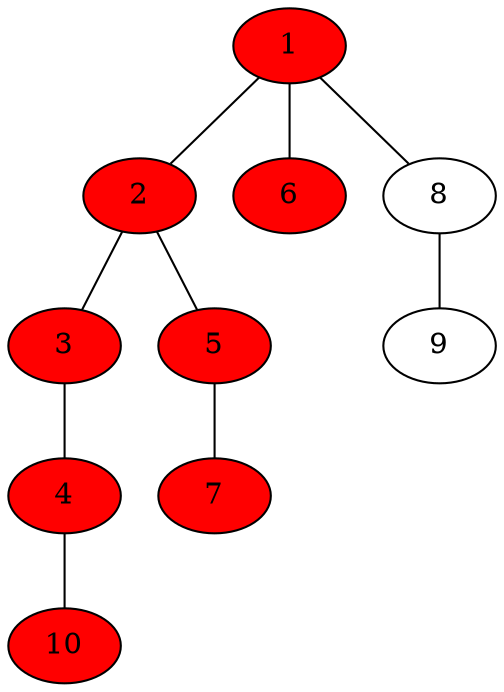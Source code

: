 graph rep_graph8png {
	1 [fillcolor=red style=filled]
	1 -- 2
	1 [fillcolor=red style=filled]
	1 -- 6
	1 [fillcolor=red style=filled]
	1 -- 8
	2 [fillcolor=red style=filled]
	2 [fillcolor=red style=filled]
	2 -- 3
	2 [fillcolor=red style=filled]
	2 -- 5
	3 [fillcolor=red style=filled]
	3 [fillcolor=red style=filled]
	3 -- 4
	4 [fillcolor=red style=filled]
	4 [fillcolor=red style=filled]
	4 -- 10
	5 [fillcolor=red style=filled]
	5 [fillcolor=red style=filled]
	5 -- 7
	6 [fillcolor=red style=filled]
	7 [fillcolor=red style=filled]
	8 -- 9
	10 [fillcolor=red style=filled]
}
